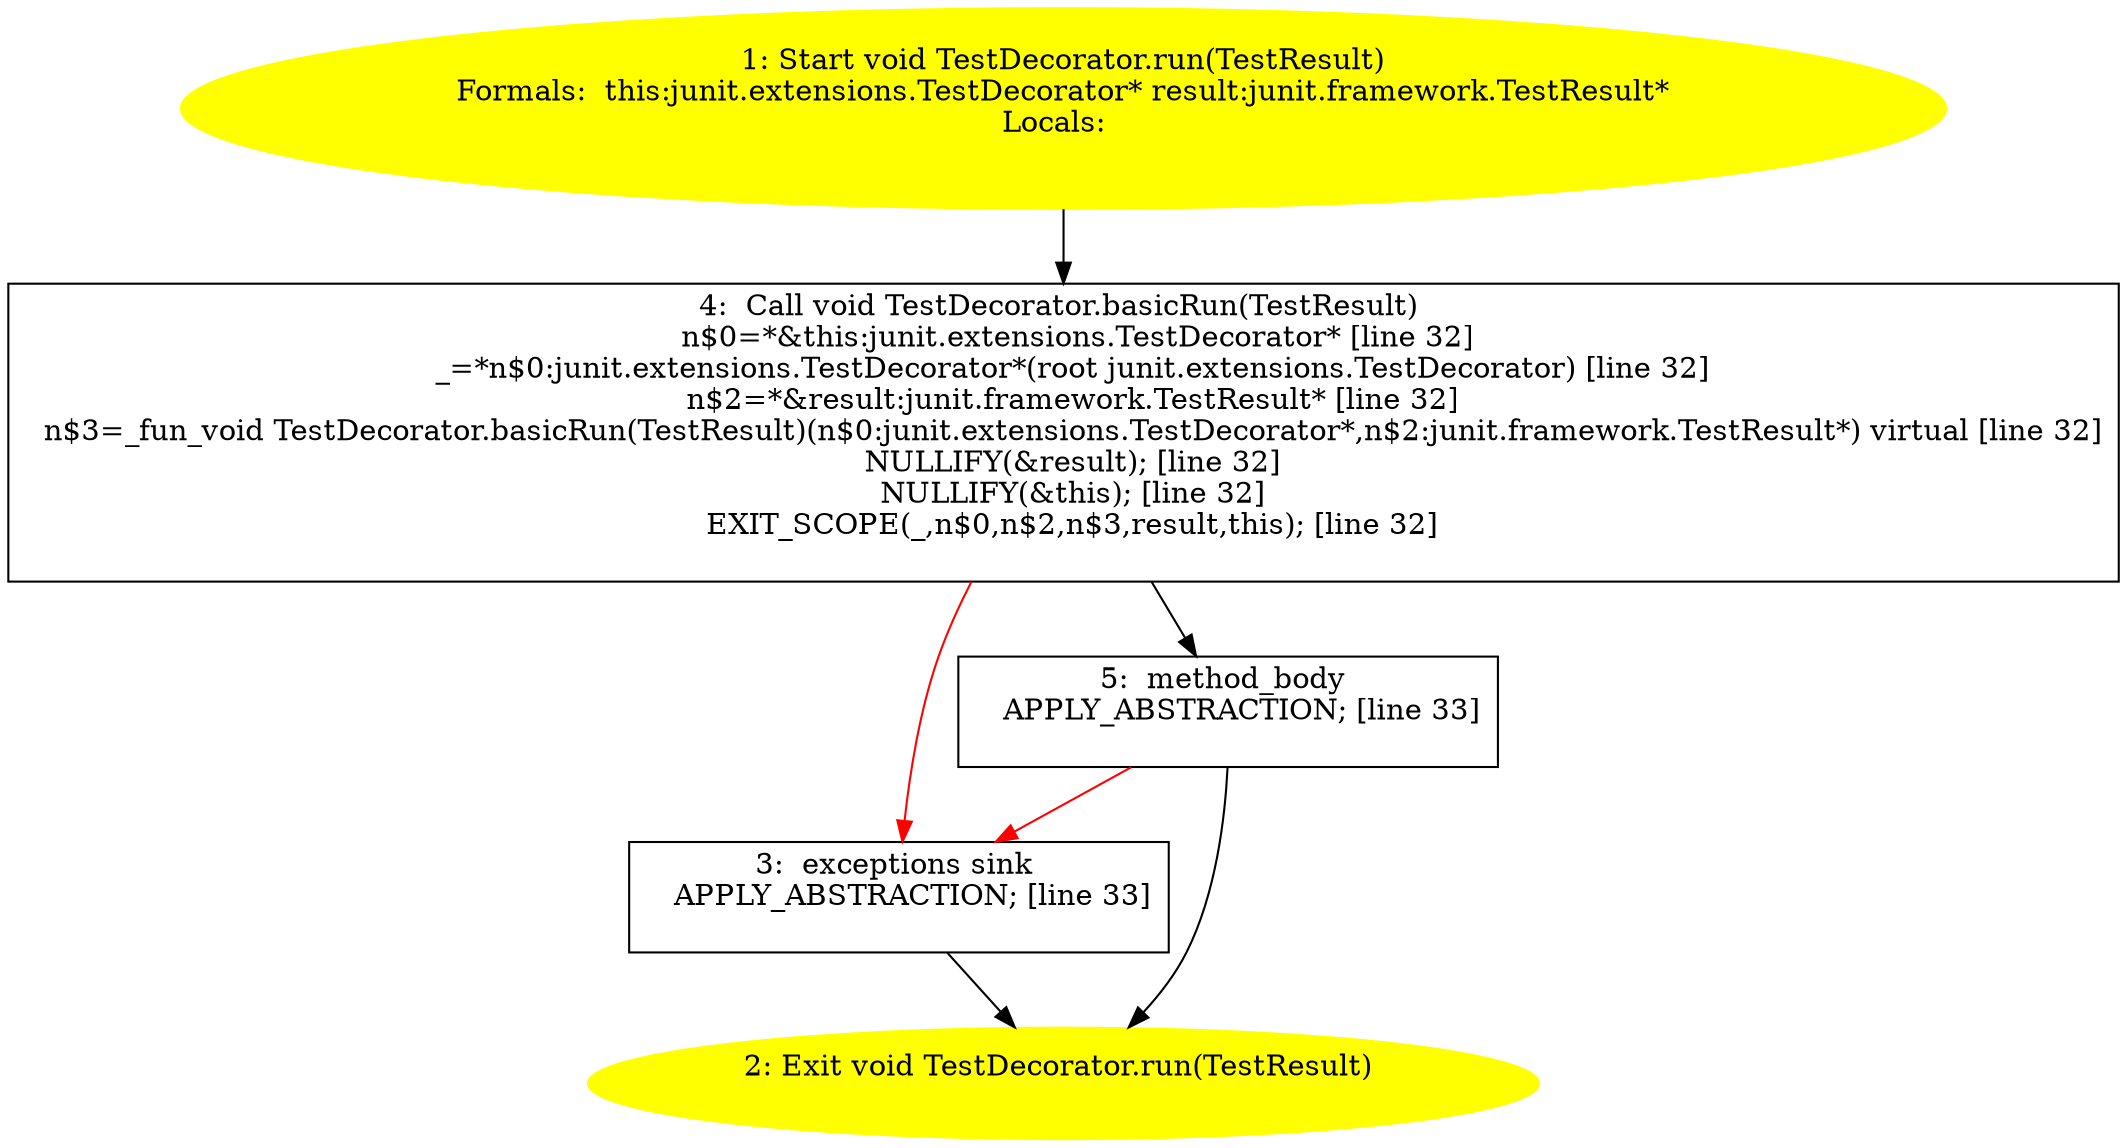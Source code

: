 /* @generated */
digraph cfg {
"junit.extensions.TestDecorator.run(junit.framework.TestResult):void.a750866a67943f4d36650843b365fd1b_1" [label="1: Start void TestDecorator.run(TestResult)\nFormals:  this:junit.extensions.TestDecorator* result:junit.framework.TestResult*\nLocals:  \n  " color=yellow style=filled]
	

	 "junit.extensions.TestDecorator.run(junit.framework.TestResult):void.a750866a67943f4d36650843b365fd1b_1" -> "junit.extensions.TestDecorator.run(junit.framework.TestResult):void.a750866a67943f4d36650843b365fd1b_4" ;
"junit.extensions.TestDecorator.run(junit.framework.TestResult):void.a750866a67943f4d36650843b365fd1b_2" [label="2: Exit void TestDecorator.run(TestResult) \n  " color=yellow style=filled]
	

"junit.extensions.TestDecorator.run(junit.framework.TestResult):void.a750866a67943f4d36650843b365fd1b_3" [label="3:  exceptions sink \n   APPLY_ABSTRACTION; [line 33]\n " shape="box"]
	

	 "junit.extensions.TestDecorator.run(junit.framework.TestResult):void.a750866a67943f4d36650843b365fd1b_3" -> "junit.extensions.TestDecorator.run(junit.framework.TestResult):void.a750866a67943f4d36650843b365fd1b_2" ;
"junit.extensions.TestDecorator.run(junit.framework.TestResult):void.a750866a67943f4d36650843b365fd1b_4" [label="4:  Call void TestDecorator.basicRun(TestResult) \n   n$0=*&this:junit.extensions.TestDecorator* [line 32]\n  _=*n$0:junit.extensions.TestDecorator*(root junit.extensions.TestDecorator) [line 32]\n  n$2=*&result:junit.framework.TestResult* [line 32]\n  n$3=_fun_void TestDecorator.basicRun(TestResult)(n$0:junit.extensions.TestDecorator*,n$2:junit.framework.TestResult*) virtual [line 32]\n  NULLIFY(&result); [line 32]\n  NULLIFY(&this); [line 32]\n  EXIT_SCOPE(_,n$0,n$2,n$3,result,this); [line 32]\n " shape="box"]
	

	 "junit.extensions.TestDecorator.run(junit.framework.TestResult):void.a750866a67943f4d36650843b365fd1b_4" -> "junit.extensions.TestDecorator.run(junit.framework.TestResult):void.a750866a67943f4d36650843b365fd1b_5" ;
	 "junit.extensions.TestDecorator.run(junit.framework.TestResult):void.a750866a67943f4d36650843b365fd1b_4" -> "junit.extensions.TestDecorator.run(junit.framework.TestResult):void.a750866a67943f4d36650843b365fd1b_3" [color="red" ];
"junit.extensions.TestDecorator.run(junit.framework.TestResult):void.a750866a67943f4d36650843b365fd1b_5" [label="5:  method_body \n   APPLY_ABSTRACTION; [line 33]\n " shape="box"]
	

	 "junit.extensions.TestDecorator.run(junit.framework.TestResult):void.a750866a67943f4d36650843b365fd1b_5" -> "junit.extensions.TestDecorator.run(junit.framework.TestResult):void.a750866a67943f4d36650843b365fd1b_2" ;
	 "junit.extensions.TestDecorator.run(junit.framework.TestResult):void.a750866a67943f4d36650843b365fd1b_5" -> "junit.extensions.TestDecorator.run(junit.framework.TestResult):void.a750866a67943f4d36650843b365fd1b_3" [color="red" ];
}
